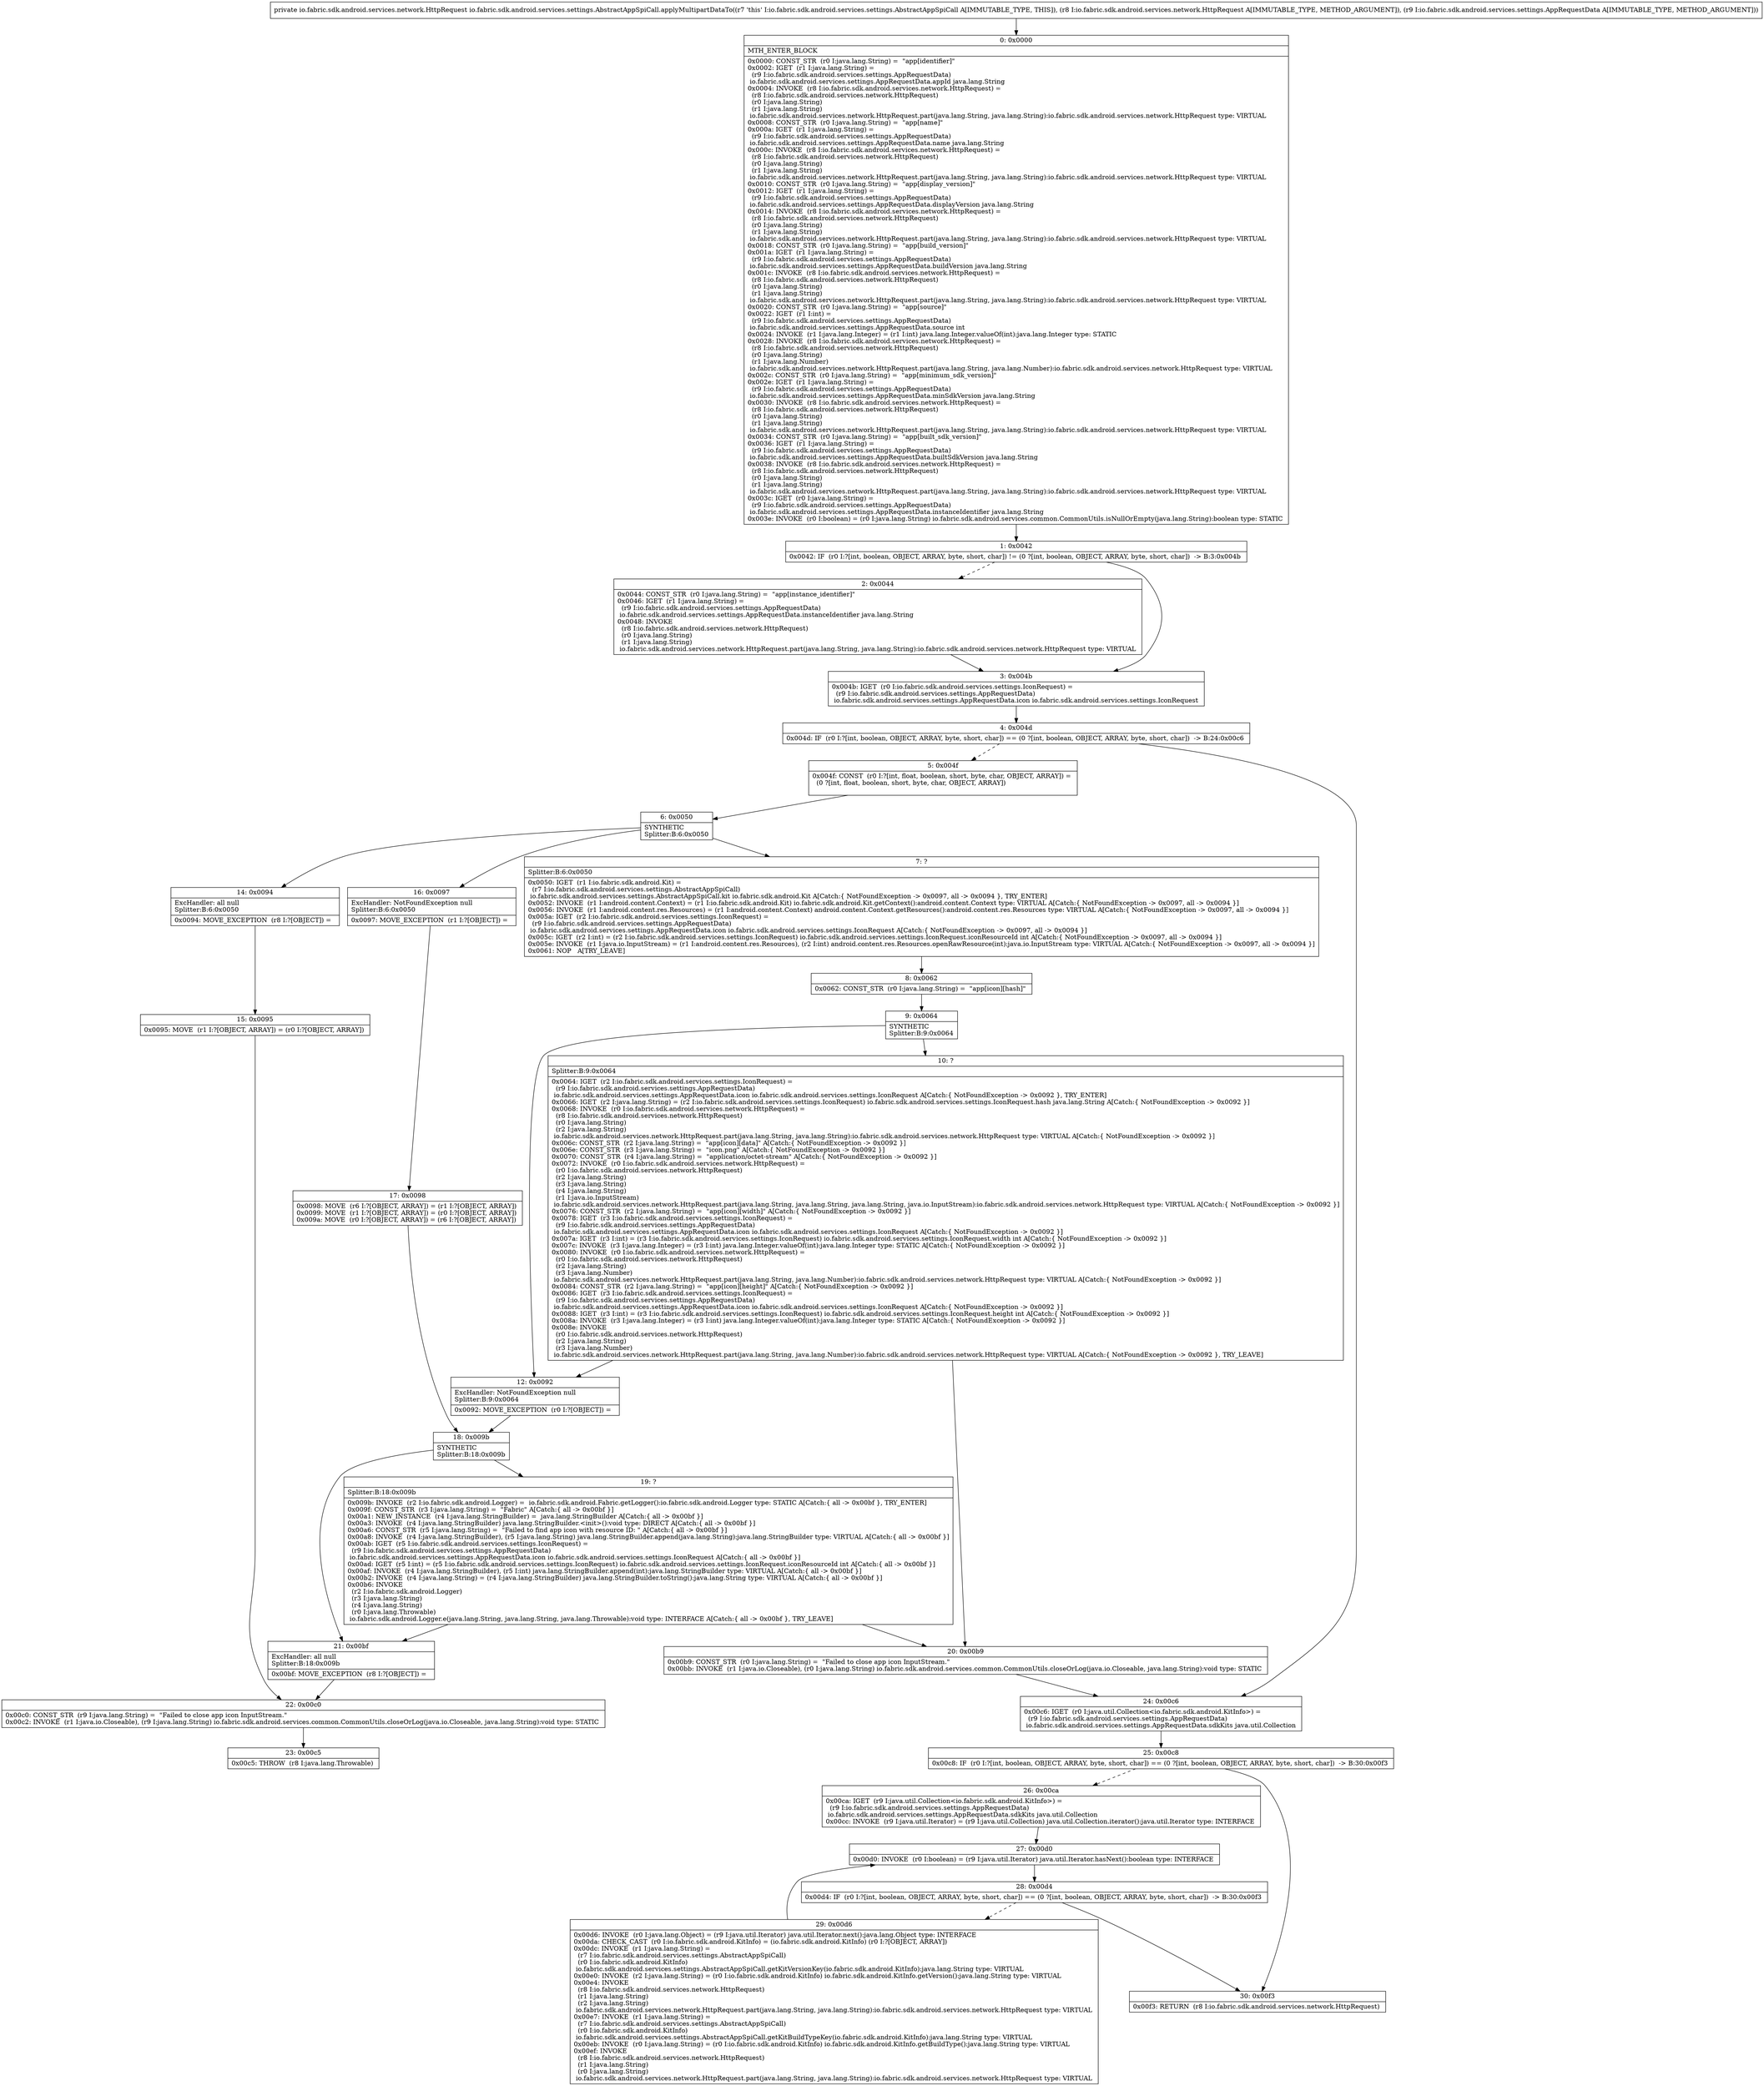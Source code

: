digraph "CFG forio.fabric.sdk.android.services.settings.AbstractAppSpiCall.applyMultipartDataTo(Lio\/fabric\/sdk\/android\/services\/network\/HttpRequest;Lio\/fabric\/sdk\/android\/services\/settings\/AppRequestData;)Lio\/fabric\/sdk\/android\/services\/network\/HttpRequest;" {
Node_0 [shape=record,label="{0\:\ 0x0000|MTH_ENTER_BLOCK\l|0x0000: CONST_STR  (r0 I:java.lang.String) =  \"app[identifier]\" \l0x0002: IGET  (r1 I:java.lang.String) = \l  (r9 I:io.fabric.sdk.android.services.settings.AppRequestData)\l io.fabric.sdk.android.services.settings.AppRequestData.appId java.lang.String \l0x0004: INVOKE  (r8 I:io.fabric.sdk.android.services.network.HttpRequest) = \l  (r8 I:io.fabric.sdk.android.services.network.HttpRequest)\l  (r0 I:java.lang.String)\l  (r1 I:java.lang.String)\l io.fabric.sdk.android.services.network.HttpRequest.part(java.lang.String, java.lang.String):io.fabric.sdk.android.services.network.HttpRequest type: VIRTUAL \l0x0008: CONST_STR  (r0 I:java.lang.String) =  \"app[name]\" \l0x000a: IGET  (r1 I:java.lang.String) = \l  (r9 I:io.fabric.sdk.android.services.settings.AppRequestData)\l io.fabric.sdk.android.services.settings.AppRequestData.name java.lang.String \l0x000c: INVOKE  (r8 I:io.fabric.sdk.android.services.network.HttpRequest) = \l  (r8 I:io.fabric.sdk.android.services.network.HttpRequest)\l  (r0 I:java.lang.String)\l  (r1 I:java.lang.String)\l io.fabric.sdk.android.services.network.HttpRequest.part(java.lang.String, java.lang.String):io.fabric.sdk.android.services.network.HttpRequest type: VIRTUAL \l0x0010: CONST_STR  (r0 I:java.lang.String) =  \"app[display_version]\" \l0x0012: IGET  (r1 I:java.lang.String) = \l  (r9 I:io.fabric.sdk.android.services.settings.AppRequestData)\l io.fabric.sdk.android.services.settings.AppRequestData.displayVersion java.lang.String \l0x0014: INVOKE  (r8 I:io.fabric.sdk.android.services.network.HttpRequest) = \l  (r8 I:io.fabric.sdk.android.services.network.HttpRequest)\l  (r0 I:java.lang.String)\l  (r1 I:java.lang.String)\l io.fabric.sdk.android.services.network.HttpRequest.part(java.lang.String, java.lang.String):io.fabric.sdk.android.services.network.HttpRequest type: VIRTUAL \l0x0018: CONST_STR  (r0 I:java.lang.String) =  \"app[build_version]\" \l0x001a: IGET  (r1 I:java.lang.String) = \l  (r9 I:io.fabric.sdk.android.services.settings.AppRequestData)\l io.fabric.sdk.android.services.settings.AppRequestData.buildVersion java.lang.String \l0x001c: INVOKE  (r8 I:io.fabric.sdk.android.services.network.HttpRequest) = \l  (r8 I:io.fabric.sdk.android.services.network.HttpRequest)\l  (r0 I:java.lang.String)\l  (r1 I:java.lang.String)\l io.fabric.sdk.android.services.network.HttpRequest.part(java.lang.String, java.lang.String):io.fabric.sdk.android.services.network.HttpRequest type: VIRTUAL \l0x0020: CONST_STR  (r0 I:java.lang.String) =  \"app[source]\" \l0x0022: IGET  (r1 I:int) = \l  (r9 I:io.fabric.sdk.android.services.settings.AppRequestData)\l io.fabric.sdk.android.services.settings.AppRequestData.source int \l0x0024: INVOKE  (r1 I:java.lang.Integer) = (r1 I:int) java.lang.Integer.valueOf(int):java.lang.Integer type: STATIC \l0x0028: INVOKE  (r8 I:io.fabric.sdk.android.services.network.HttpRequest) = \l  (r8 I:io.fabric.sdk.android.services.network.HttpRequest)\l  (r0 I:java.lang.String)\l  (r1 I:java.lang.Number)\l io.fabric.sdk.android.services.network.HttpRequest.part(java.lang.String, java.lang.Number):io.fabric.sdk.android.services.network.HttpRequest type: VIRTUAL \l0x002c: CONST_STR  (r0 I:java.lang.String) =  \"app[minimum_sdk_version]\" \l0x002e: IGET  (r1 I:java.lang.String) = \l  (r9 I:io.fabric.sdk.android.services.settings.AppRequestData)\l io.fabric.sdk.android.services.settings.AppRequestData.minSdkVersion java.lang.String \l0x0030: INVOKE  (r8 I:io.fabric.sdk.android.services.network.HttpRequest) = \l  (r8 I:io.fabric.sdk.android.services.network.HttpRequest)\l  (r0 I:java.lang.String)\l  (r1 I:java.lang.String)\l io.fabric.sdk.android.services.network.HttpRequest.part(java.lang.String, java.lang.String):io.fabric.sdk.android.services.network.HttpRequest type: VIRTUAL \l0x0034: CONST_STR  (r0 I:java.lang.String) =  \"app[built_sdk_version]\" \l0x0036: IGET  (r1 I:java.lang.String) = \l  (r9 I:io.fabric.sdk.android.services.settings.AppRequestData)\l io.fabric.sdk.android.services.settings.AppRequestData.builtSdkVersion java.lang.String \l0x0038: INVOKE  (r8 I:io.fabric.sdk.android.services.network.HttpRequest) = \l  (r8 I:io.fabric.sdk.android.services.network.HttpRequest)\l  (r0 I:java.lang.String)\l  (r1 I:java.lang.String)\l io.fabric.sdk.android.services.network.HttpRequest.part(java.lang.String, java.lang.String):io.fabric.sdk.android.services.network.HttpRequest type: VIRTUAL \l0x003c: IGET  (r0 I:java.lang.String) = \l  (r9 I:io.fabric.sdk.android.services.settings.AppRequestData)\l io.fabric.sdk.android.services.settings.AppRequestData.instanceIdentifier java.lang.String \l0x003e: INVOKE  (r0 I:boolean) = (r0 I:java.lang.String) io.fabric.sdk.android.services.common.CommonUtils.isNullOrEmpty(java.lang.String):boolean type: STATIC \l}"];
Node_1 [shape=record,label="{1\:\ 0x0042|0x0042: IF  (r0 I:?[int, boolean, OBJECT, ARRAY, byte, short, char]) != (0 ?[int, boolean, OBJECT, ARRAY, byte, short, char])  \-\> B:3:0x004b \l}"];
Node_2 [shape=record,label="{2\:\ 0x0044|0x0044: CONST_STR  (r0 I:java.lang.String) =  \"app[instance_identifier]\" \l0x0046: IGET  (r1 I:java.lang.String) = \l  (r9 I:io.fabric.sdk.android.services.settings.AppRequestData)\l io.fabric.sdk.android.services.settings.AppRequestData.instanceIdentifier java.lang.String \l0x0048: INVOKE  \l  (r8 I:io.fabric.sdk.android.services.network.HttpRequest)\l  (r0 I:java.lang.String)\l  (r1 I:java.lang.String)\l io.fabric.sdk.android.services.network.HttpRequest.part(java.lang.String, java.lang.String):io.fabric.sdk.android.services.network.HttpRequest type: VIRTUAL \l}"];
Node_3 [shape=record,label="{3\:\ 0x004b|0x004b: IGET  (r0 I:io.fabric.sdk.android.services.settings.IconRequest) = \l  (r9 I:io.fabric.sdk.android.services.settings.AppRequestData)\l io.fabric.sdk.android.services.settings.AppRequestData.icon io.fabric.sdk.android.services.settings.IconRequest \l}"];
Node_4 [shape=record,label="{4\:\ 0x004d|0x004d: IF  (r0 I:?[int, boolean, OBJECT, ARRAY, byte, short, char]) == (0 ?[int, boolean, OBJECT, ARRAY, byte, short, char])  \-\> B:24:0x00c6 \l}"];
Node_5 [shape=record,label="{5\:\ 0x004f|0x004f: CONST  (r0 I:?[int, float, boolean, short, byte, char, OBJECT, ARRAY]) = \l  (0 ?[int, float, boolean, short, byte, char, OBJECT, ARRAY])\l \l}"];
Node_6 [shape=record,label="{6\:\ 0x0050|SYNTHETIC\lSplitter:B:6:0x0050\l}"];
Node_7 [shape=record,label="{7\:\ ?|Splitter:B:6:0x0050\l|0x0050: IGET  (r1 I:io.fabric.sdk.android.Kit) = \l  (r7 I:io.fabric.sdk.android.services.settings.AbstractAppSpiCall)\l io.fabric.sdk.android.services.settings.AbstractAppSpiCall.kit io.fabric.sdk.android.Kit A[Catch:\{ NotFoundException \-\> 0x0097, all \-\> 0x0094 \}, TRY_ENTER]\l0x0052: INVOKE  (r1 I:android.content.Context) = (r1 I:io.fabric.sdk.android.Kit) io.fabric.sdk.android.Kit.getContext():android.content.Context type: VIRTUAL A[Catch:\{ NotFoundException \-\> 0x0097, all \-\> 0x0094 \}]\l0x0056: INVOKE  (r1 I:android.content.res.Resources) = (r1 I:android.content.Context) android.content.Context.getResources():android.content.res.Resources type: VIRTUAL A[Catch:\{ NotFoundException \-\> 0x0097, all \-\> 0x0094 \}]\l0x005a: IGET  (r2 I:io.fabric.sdk.android.services.settings.IconRequest) = \l  (r9 I:io.fabric.sdk.android.services.settings.AppRequestData)\l io.fabric.sdk.android.services.settings.AppRequestData.icon io.fabric.sdk.android.services.settings.IconRequest A[Catch:\{ NotFoundException \-\> 0x0097, all \-\> 0x0094 \}]\l0x005c: IGET  (r2 I:int) = (r2 I:io.fabric.sdk.android.services.settings.IconRequest) io.fabric.sdk.android.services.settings.IconRequest.iconResourceId int A[Catch:\{ NotFoundException \-\> 0x0097, all \-\> 0x0094 \}]\l0x005e: INVOKE  (r1 I:java.io.InputStream) = (r1 I:android.content.res.Resources), (r2 I:int) android.content.res.Resources.openRawResource(int):java.io.InputStream type: VIRTUAL A[Catch:\{ NotFoundException \-\> 0x0097, all \-\> 0x0094 \}]\l0x0061: NOP   A[TRY_LEAVE]\l}"];
Node_8 [shape=record,label="{8\:\ 0x0062|0x0062: CONST_STR  (r0 I:java.lang.String) =  \"app[icon][hash]\" \l}"];
Node_9 [shape=record,label="{9\:\ 0x0064|SYNTHETIC\lSplitter:B:9:0x0064\l}"];
Node_10 [shape=record,label="{10\:\ ?|Splitter:B:9:0x0064\l|0x0064: IGET  (r2 I:io.fabric.sdk.android.services.settings.IconRequest) = \l  (r9 I:io.fabric.sdk.android.services.settings.AppRequestData)\l io.fabric.sdk.android.services.settings.AppRequestData.icon io.fabric.sdk.android.services.settings.IconRequest A[Catch:\{ NotFoundException \-\> 0x0092 \}, TRY_ENTER]\l0x0066: IGET  (r2 I:java.lang.String) = (r2 I:io.fabric.sdk.android.services.settings.IconRequest) io.fabric.sdk.android.services.settings.IconRequest.hash java.lang.String A[Catch:\{ NotFoundException \-\> 0x0092 \}]\l0x0068: INVOKE  (r0 I:io.fabric.sdk.android.services.network.HttpRequest) = \l  (r8 I:io.fabric.sdk.android.services.network.HttpRequest)\l  (r0 I:java.lang.String)\l  (r2 I:java.lang.String)\l io.fabric.sdk.android.services.network.HttpRequest.part(java.lang.String, java.lang.String):io.fabric.sdk.android.services.network.HttpRequest type: VIRTUAL A[Catch:\{ NotFoundException \-\> 0x0092 \}]\l0x006c: CONST_STR  (r2 I:java.lang.String) =  \"app[icon][data]\" A[Catch:\{ NotFoundException \-\> 0x0092 \}]\l0x006e: CONST_STR  (r3 I:java.lang.String) =  \"icon.png\" A[Catch:\{ NotFoundException \-\> 0x0092 \}]\l0x0070: CONST_STR  (r4 I:java.lang.String) =  \"application\/octet\-stream\" A[Catch:\{ NotFoundException \-\> 0x0092 \}]\l0x0072: INVOKE  (r0 I:io.fabric.sdk.android.services.network.HttpRequest) = \l  (r0 I:io.fabric.sdk.android.services.network.HttpRequest)\l  (r2 I:java.lang.String)\l  (r3 I:java.lang.String)\l  (r4 I:java.lang.String)\l  (r1 I:java.io.InputStream)\l io.fabric.sdk.android.services.network.HttpRequest.part(java.lang.String, java.lang.String, java.lang.String, java.io.InputStream):io.fabric.sdk.android.services.network.HttpRequest type: VIRTUAL A[Catch:\{ NotFoundException \-\> 0x0092 \}]\l0x0076: CONST_STR  (r2 I:java.lang.String) =  \"app[icon][width]\" A[Catch:\{ NotFoundException \-\> 0x0092 \}]\l0x0078: IGET  (r3 I:io.fabric.sdk.android.services.settings.IconRequest) = \l  (r9 I:io.fabric.sdk.android.services.settings.AppRequestData)\l io.fabric.sdk.android.services.settings.AppRequestData.icon io.fabric.sdk.android.services.settings.IconRequest A[Catch:\{ NotFoundException \-\> 0x0092 \}]\l0x007a: IGET  (r3 I:int) = (r3 I:io.fabric.sdk.android.services.settings.IconRequest) io.fabric.sdk.android.services.settings.IconRequest.width int A[Catch:\{ NotFoundException \-\> 0x0092 \}]\l0x007c: INVOKE  (r3 I:java.lang.Integer) = (r3 I:int) java.lang.Integer.valueOf(int):java.lang.Integer type: STATIC A[Catch:\{ NotFoundException \-\> 0x0092 \}]\l0x0080: INVOKE  (r0 I:io.fabric.sdk.android.services.network.HttpRequest) = \l  (r0 I:io.fabric.sdk.android.services.network.HttpRequest)\l  (r2 I:java.lang.String)\l  (r3 I:java.lang.Number)\l io.fabric.sdk.android.services.network.HttpRequest.part(java.lang.String, java.lang.Number):io.fabric.sdk.android.services.network.HttpRequest type: VIRTUAL A[Catch:\{ NotFoundException \-\> 0x0092 \}]\l0x0084: CONST_STR  (r2 I:java.lang.String) =  \"app[icon][height]\" A[Catch:\{ NotFoundException \-\> 0x0092 \}]\l0x0086: IGET  (r3 I:io.fabric.sdk.android.services.settings.IconRequest) = \l  (r9 I:io.fabric.sdk.android.services.settings.AppRequestData)\l io.fabric.sdk.android.services.settings.AppRequestData.icon io.fabric.sdk.android.services.settings.IconRequest A[Catch:\{ NotFoundException \-\> 0x0092 \}]\l0x0088: IGET  (r3 I:int) = (r3 I:io.fabric.sdk.android.services.settings.IconRequest) io.fabric.sdk.android.services.settings.IconRequest.height int A[Catch:\{ NotFoundException \-\> 0x0092 \}]\l0x008a: INVOKE  (r3 I:java.lang.Integer) = (r3 I:int) java.lang.Integer.valueOf(int):java.lang.Integer type: STATIC A[Catch:\{ NotFoundException \-\> 0x0092 \}]\l0x008e: INVOKE  \l  (r0 I:io.fabric.sdk.android.services.network.HttpRequest)\l  (r2 I:java.lang.String)\l  (r3 I:java.lang.Number)\l io.fabric.sdk.android.services.network.HttpRequest.part(java.lang.String, java.lang.Number):io.fabric.sdk.android.services.network.HttpRequest type: VIRTUAL A[Catch:\{ NotFoundException \-\> 0x0092 \}, TRY_LEAVE]\l}"];
Node_12 [shape=record,label="{12\:\ 0x0092|ExcHandler: NotFoundException null\lSplitter:B:9:0x0064\l|0x0092: MOVE_EXCEPTION  (r0 I:?[OBJECT]) =  \l}"];
Node_14 [shape=record,label="{14\:\ 0x0094|ExcHandler: all null\lSplitter:B:6:0x0050\l|0x0094: MOVE_EXCEPTION  (r8 I:?[OBJECT]) =  \l}"];
Node_15 [shape=record,label="{15\:\ 0x0095|0x0095: MOVE  (r1 I:?[OBJECT, ARRAY]) = (r0 I:?[OBJECT, ARRAY]) \l}"];
Node_16 [shape=record,label="{16\:\ 0x0097|ExcHandler: NotFoundException null\lSplitter:B:6:0x0050\l|0x0097: MOVE_EXCEPTION  (r1 I:?[OBJECT]) =  \l}"];
Node_17 [shape=record,label="{17\:\ 0x0098|0x0098: MOVE  (r6 I:?[OBJECT, ARRAY]) = (r1 I:?[OBJECT, ARRAY]) \l0x0099: MOVE  (r1 I:?[OBJECT, ARRAY]) = (r0 I:?[OBJECT, ARRAY]) \l0x009a: MOVE  (r0 I:?[OBJECT, ARRAY]) = (r6 I:?[OBJECT, ARRAY]) \l}"];
Node_18 [shape=record,label="{18\:\ 0x009b|SYNTHETIC\lSplitter:B:18:0x009b\l}"];
Node_19 [shape=record,label="{19\:\ ?|Splitter:B:18:0x009b\l|0x009b: INVOKE  (r2 I:io.fabric.sdk.android.Logger) =  io.fabric.sdk.android.Fabric.getLogger():io.fabric.sdk.android.Logger type: STATIC A[Catch:\{ all \-\> 0x00bf \}, TRY_ENTER]\l0x009f: CONST_STR  (r3 I:java.lang.String) =  \"Fabric\" A[Catch:\{ all \-\> 0x00bf \}]\l0x00a1: NEW_INSTANCE  (r4 I:java.lang.StringBuilder) =  java.lang.StringBuilder A[Catch:\{ all \-\> 0x00bf \}]\l0x00a3: INVOKE  (r4 I:java.lang.StringBuilder) java.lang.StringBuilder.\<init\>():void type: DIRECT A[Catch:\{ all \-\> 0x00bf \}]\l0x00a6: CONST_STR  (r5 I:java.lang.String) =  \"Failed to find app icon with resource ID: \" A[Catch:\{ all \-\> 0x00bf \}]\l0x00a8: INVOKE  (r4 I:java.lang.StringBuilder), (r5 I:java.lang.String) java.lang.StringBuilder.append(java.lang.String):java.lang.StringBuilder type: VIRTUAL A[Catch:\{ all \-\> 0x00bf \}]\l0x00ab: IGET  (r5 I:io.fabric.sdk.android.services.settings.IconRequest) = \l  (r9 I:io.fabric.sdk.android.services.settings.AppRequestData)\l io.fabric.sdk.android.services.settings.AppRequestData.icon io.fabric.sdk.android.services.settings.IconRequest A[Catch:\{ all \-\> 0x00bf \}]\l0x00ad: IGET  (r5 I:int) = (r5 I:io.fabric.sdk.android.services.settings.IconRequest) io.fabric.sdk.android.services.settings.IconRequest.iconResourceId int A[Catch:\{ all \-\> 0x00bf \}]\l0x00af: INVOKE  (r4 I:java.lang.StringBuilder), (r5 I:int) java.lang.StringBuilder.append(int):java.lang.StringBuilder type: VIRTUAL A[Catch:\{ all \-\> 0x00bf \}]\l0x00b2: INVOKE  (r4 I:java.lang.String) = (r4 I:java.lang.StringBuilder) java.lang.StringBuilder.toString():java.lang.String type: VIRTUAL A[Catch:\{ all \-\> 0x00bf \}]\l0x00b6: INVOKE  \l  (r2 I:io.fabric.sdk.android.Logger)\l  (r3 I:java.lang.String)\l  (r4 I:java.lang.String)\l  (r0 I:java.lang.Throwable)\l io.fabric.sdk.android.Logger.e(java.lang.String, java.lang.String, java.lang.Throwable):void type: INTERFACE A[Catch:\{ all \-\> 0x00bf \}, TRY_LEAVE]\l}"];
Node_20 [shape=record,label="{20\:\ 0x00b9|0x00b9: CONST_STR  (r0 I:java.lang.String) =  \"Failed to close app icon InputStream.\" \l0x00bb: INVOKE  (r1 I:java.io.Closeable), (r0 I:java.lang.String) io.fabric.sdk.android.services.common.CommonUtils.closeOrLog(java.io.Closeable, java.lang.String):void type: STATIC \l}"];
Node_21 [shape=record,label="{21\:\ 0x00bf|ExcHandler: all null\lSplitter:B:18:0x009b\l|0x00bf: MOVE_EXCEPTION  (r8 I:?[OBJECT]) =  \l}"];
Node_22 [shape=record,label="{22\:\ 0x00c0|0x00c0: CONST_STR  (r9 I:java.lang.String) =  \"Failed to close app icon InputStream.\" \l0x00c2: INVOKE  (r1 I:java.io.Closeable), (r9 I:java.lang.String) io.fabric.sdk.android.services.common.CommonUtils.closeOrLog(java.io.Closeable, java.lang.String):void type: STATIC \l}"];
Node_23 [shape=record,label="{23\:\ 0x00c5|0x00c5: THROW  (r8 I:java.lang.Throwable) \l}"];
Node_24 [shape=record,label="{24\:\ 0x00c6|0x00c6: IGET  (r0 I:java.util.Collection\<io.fabric.sdk.android.KitInfo\>) = \l  (r9 I:io.fabric.sdk.android.services.settings.AppRequestData)\l io.fabric.sdk.android.services.settings.AppRequestData.sdkKits java.util.Collection \l}"];
Node_25 [shape=record,label="{25\:\ 0x00c8|0x00c8: IF  (r0 I:?[int, boolean, OBJECT, ARRAY, byte, short, char]) == (0 ?[int, boolean, OBJECT, ARRAY, byte, short, char])  \-\> B:30:0x00f3 \l}"];
Node_26 [shape=record,label="{26\:\ 0x00ca|0x00ca: IGET  (r9 I:java.util.Collection\<io.fabric.sdk.android.KitInfo\>) = \l  (r9 I:io.fabric.sdk.android.services.settings.AppRequestData)\l io.fabric.sdk.android.services.settings.AppRequestData.sdkKits java.util.Collection \l0x00cc: INVOKE  (r9 I:java.util.Iterator) = (r9 I:java.util.Collection) java.util.Collection.iterator():java.util.Iterator type: INTERFACE \l}"];
Node_27 [shape=record,label="{27\:\ 0x00d0|0x00d0: INVOKE  (r0 I:boolean) = (r9 I:java.util.Iterator) java.util.Iterator.hasNext():boolean type: INTERFACE \l}"];
Node_28 [shape=record,label="{28\:\ 0x00d4|0x00d4: IF  (r0 I:?[int, boolean, OBJECT, ARRAY, byte, short, char]) == (0 ?[int, boolean, OBJECT, ARRAY, byte, short, char])  \-\> B:30:0x00f3 \l}"];
Node_29 [shape=record,label="{29\:\ 0x00d6|0x00d6: INVOKE  (r0 I:java.lang.Object) = (r9 I:java.util.Iterator) java.util.Iterator.next():java.lang.Object type: INTERFACE \l0x00da: CHECK_CAST  (r0 I:io.fabric.sdk.android.KitInfo) = (io.fabric.sdk.android.KitInfo) (r0 I:?[OBJECT, ARRAY]) \l0x00dc: INVOKE  (r1 I:java.lang.String) = \l  (r7 I:io.fabric.sdk.android.services.settings.AbstractAppSpiCall)\l  (r0 I:io.fabric.sdk.android.KitInfo)\l io.fabric.sdk.android.services.settings.AbstractAppSpiCall.getKitVersionKey(io.fabric.sdk.android.KitInfo):java.lang.String type: VIRTUAL \l0x00e0: INVOKE  (r2 I:java.lang.String) = (r0 I:io.fabric.sdk.android.KitInfo) io.fabric.sdk.android.KitInfo.getVersion():java.lang.String type: VIRTUAL \l0x00e4: INVOKE  \l  (r8 I:io.fabric.sdk.android.services.network.HttpRequest)\l  (r1 I:java.lang.String)\l  (r2 I:java.lang.String)\l io.fabric.sdk.android.services.network.HttpRequest.part(java.lang.String, java.lang.String):io.fabric.sdk.android.services.network.HttpRequest type: VIRTUAL \l0x00e7: INVOKE  (r1 I:java.lang.String) = \l  (r7 I:io.fabric.sdk.android.services.settings.AbstractAppSpiCall)\l  (r0 I:io.fabric.sdk.android.KitInfo)\l io.fabric.sdk.android.services.settings.AbstractAppSpiCall.getKitBuildTypeKey(io.fabric.sdk.android.KitInfo):java.lang.String type: VIRTUAL \l0x00eb: INVOKE  (r0 I:java.lang.String) = (r0 I:io.fabric.sdk.android.KitInfo) io.fabric.sdk.android.KitInfo.getBuildType():java.lang.String type: VIRTUAL \l0x00ef: INVOKE  \l  (r8 I:io.fabric.sdk.android.services.network.HttpRequest)\l  (r1 I:java.lang.String)\l  (r0 I:java.lang.String)\l io.fabric.sdk.android.services.network.HttpRequest.part(java.lang.String, java.lang.String):io.fabric.sdk.android.services.network.HttpRequest type: VIRTUAL \l}"];
Node_30 [shape=record,label="{30\:\ 0x00f3|0x00f3: RETURN  (r8 I:io.fabric.sdk.android.services.network.HttpRequest) \l}"];
MethodNode[shape=record,label="{private io.fabric.sdk.android.services.network.HttpRequest io.fabric.sdk.android.services.settings.AbstractAppSpiCall.applyMultipartDataTo((r7 'this' I:io.fabric.sdk.android.services.settings.AbstractAppSpiCall A[IMMUTABLE_TYPE, THIS]), (r8 I:io.fabric.sdk.android.services.network.HttpRequest A[IMMUTABLE_TYPE, METHOD_ARGUMENT]), (r9 I:io.fabric.sdk.android.services.settings.AppRequestData A[IMMUTABLE_TYPE, METHOD_ARGUMENT])) }"];
MethodNode -> Node_0;
Node_0 -> Node_1;
Node_1 -> Node_2[style=dashed];
Node_1 -> Node_3;
Node_2 -> Node_3;
Node_3 -> Node_4;
Node_4 -> Node_5[style=dashed];
Node_4 -> Node_24;
Node_5 -> Node_6;
Node_6 -> Node_7;
Node_6 -> Node_16;
Node_6 -> Node_14;
Node_7 -> Node_8;
Node_8 -> Node_9;
Node_9 -> Node_10;
Node_9 -> Node_12;
Node_10 -> Node_12;
Node_10 -> Node_20;
Node_12 -> Node_18;
Node_14 -> Node_15;
Node_15 -> Node_22;
Node_16 -> Node_17;
Node_17 -> Node_18;
Node_18 -> Node_19;
Node_18 -> Node_21;
Node_19 -> Node_20;
Node_19 -> Node_21;
Node_20 -> Node_24;
Node_21 -> Node_22;
Node_22 -> Node_23;
Node_24 -> Node_25;
Node_25 -> Node_26[style=dashed];
Node_25 -> Node_30;
Node_26 -> Node_27;
Node_27 -> Node_28;
Node_28 -> Node_29[style=dashed];
Node_28 -> Node_30;
Node_29 -> Node_27;
}

